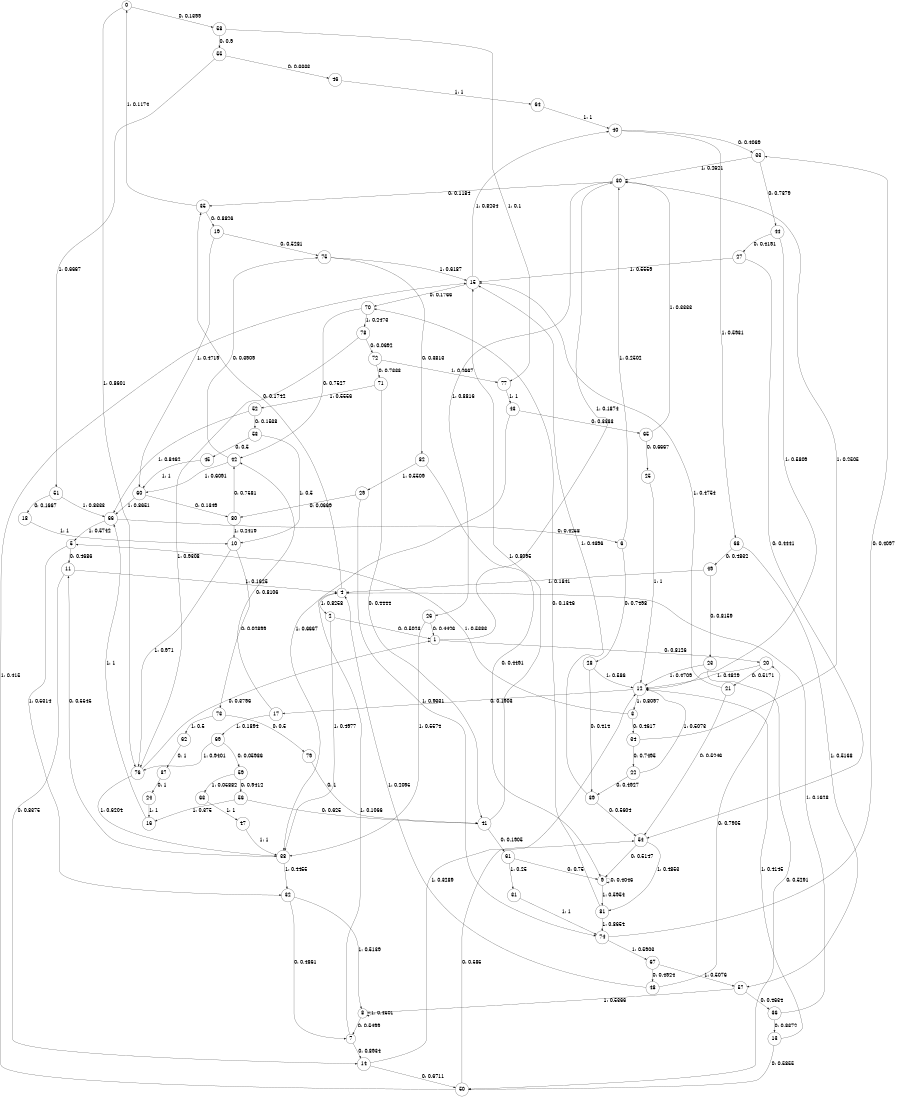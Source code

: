 digraph "ch1concat_phase3_L10" {
size = "6,8.5";
ratio = "fill";
node [shape = circle];
node [fontsize = 24];
edge [fontsize = 24];
0 -> 58 [label = "0: 0.1399   "];
0 -> 76 [label = "1: 0.8601   "];
1 -> 20 [label = "0: 0.8126   "];
1 -> 30 [label = "1: 0.1874   "];
2 -> 1 [label = "0: 0.5023   "];
2 -> 38 [label = "1: 0.4977   "];
3 -> 34 [label = "0: 0.4617   "];
3 -> 5 [label = "1: 0.5383   "];
4 -> 35 [label = "0: 0.1742   "];
4 -> 2 [label = "1: 0.8258   "];
5 -> 11 [label = "0: 0.4686   "];
5 -> 32 [label = "1: 0.5314   "];
6 -> 28 [label = "0: 0.7498   "];
6 -> 30 [label = "1: 0.2502   "];
7 -> 14 [label = "0: 0.8934   "];
7 -> 4 [label = "1: 0.1066   "];
8 -> 7 [label = "0: 0.5499   "];
8 -> 8 [label = "1: 0.4501   "];
9 -> 9 [label = "0: 0.4046   "];
9 -> 81 [label = "1: 0.5954   "];
10 -> 73 [label = "0: 0.02899  "];
10 -> 76 [label = "1: 0.971    "];
11 -> 14 [label = "0: 0.8375   "];
11 -> 4 [label = "1: 0.1625   "];
12 -> 17 [label = "0: 0.1903   "];
12 -> 3 [label = "1: 0.8097   "];
13 -> 50 [label = "0: 0.5855   "];
13 -> 12 [label = "1: 0.4145   "];
14 -> 50 [label = "0: 0.6711   "];
14 -> 12 [label = "1: 0.3289   "];
15 -> 70 [label = "0: 0.1766   "];
15 -> 40 [label = "1: 0.8234   "];
16 -> 66 [label = "1: 1        "];
17 -> 42 [label = "0: 0.8106   "];
17 -> 69 [label = "1: 0.1894   "];
18 -> 10 [label = "1: 1        "];
19 -> 75 [label = "0: 0.5281   "];
19 -> 60 [label = "1: 0.4719   "];
20 -> 21 [label = "0: 0.5171   "];
20 -> 12 [label = "1: 0.4829   "];
21 -> 54 [label = "0: 0.5246   "];
21 -> 15 [label = "1: 0.4754   "];
22 -> 39 [label = "0: 0.4927   "];
22 -> 12 [label = "1: 0.5073   "];
23 -> 50 [label = "0: 0.5291   "];
23 -> 12 [label = "1: 0.4709   "];
24 -> 16 [label = "1: 1        "];
25 -> 12 [label = "1: 1        "];
26 -> 1 [label = "0: 0.4426   "];
26 -> 38 [label = "1: 0.5574   "];
27 -> 54 [label = "0: 0.4441   "];
27 -> 15 [label = "1: 0.5559   "];
28 -> 39 [label = "0: 0.414    "];
28 -> 12 [label = "1: 0.586    "];
29 -> 80 [label = "0: 0.0669   "];
29 -> 74 [label = "1: 0.9331   "];
30 -> 35 [label = "0: 0.1184   "];
30 -> 26 [label = "1: 0.8816   "];
31 -> 74 [label = "1: 1        "];
32 -> 7 [label = "0: 0.4861   "];
32 -> 8 [label = "1: 0.5139   "];
33 -> 44 [label = "0: 0.7379   "];
33 -> 30 [label = "1: 0.2621   "];
34 -> 22 [label = "0: 0.7495   "];
34 -> 30 [label = "1: 0.2505   "];
35 -> 19 [label = "0: 0.8826   "];
35 -> 0 [label = "1: 0.1174   "];
36 -> 13 [label = "0: 0.8372   "];
36 -> 4 [label = "1: 0.1628   "];
37 -> 24 [label = "0: 1        "];
38 -> 11 [label = "0: 0.5545   "];
38 -> 32 [label = "1: 0.4455   "];
39 -> 54 [label = "0: 0.5604   "];
39 -> 15 [label = "1: 0.4396   "];
40 -> 33 [label = "0: 0.4069   "];
40 -> 68 [label = "1: 0.5931   "];
41 -> 61 [label = "0: 0.1905   "];
41 -> 15 [label = "1: 0.8095   "];
42 -> 75 [label = "0: 0.3909   "];
42 -> 60 [label = "1: 0.6091   "];
43 -> 65 [label = "0: 0.3333   "];
43 -> 38 [label = "1: 0.6667   "];
44 -> 27 [label = "0: 0.4191   "];
44 -> 12 [label = "1: 0.5809   "];
45 -> 60 [label = "1: 1        "];
46 -> 64 [label = "1: 1        "];
47 -> 38 [label = "1: 1        "];
48 -> 20 [label = "0: 0.7905   "];
48 -> 4 [label = "1: 0.2095   "];
49 -> 23 [label = "0: 0.8159   "];
49 -> 4 [label = "1: 0.1841   "];
50 -> 54 [label = "0: 0.585    "];
50 -> 15 [label = "1: 0.415    "];
51 -> 18 [label = "0: 0.1667   "];
51 -> 66 [label = "1: 0.8333   "];
52 -> 53 [label = "0: 0.1538   "];
52 -> 66 [label = "1: 0.8462   "];
53 -> 45 [label = "0: 0.5      "];
53 -> 10 [label = "1: 0.5      "];
54 -> 9 [label = "0: 0.5147   "];
54 -> 81 [label = "1: 0.4853   "];
55 -> 46 [label = "0: 0.3333   "];
55 -> 51 [label = "1: 0.6667   "];
56 -> 41 [label = "0: 0.625    "];
56 -> 16 [label = "1: 0.375    "];
57 -> 36 [label = "0: 0.4634   "];
57 -> 8 [label = "1: 0.5366   "];
58 -> 55 [label = "0: 0.9      "];
58 -> 77 [label = "1: 0.1      "];
59 -> 56 [label = "0: 0.9412   "];
59 -> 63 [label = "1: 0.05882  "];
60 -> 80 [label = "0: 0.1349   "];
60 -> 66 [label = "1: 0.8651   "];
61 -> 9 [label = "0: 0.75     "];
61 -> 31 [label = "1: 0.25     "];
62 -> 37 [label = "0: 1        "];
63 -> 47 [label = "1: 1        "];
64 -> 40 [label = "1: 1        "];
65 -> 25 [label = "0: 0.6667   "];
65 -> 30 [label = "1: 0.3333   "];
66 -> 6 [label = "0: 0.4258   "];
66 -> 5 [label = "1: 0.5742   "];
67 -> 48 [label = "0: 0.4924   "];
67 -> 57 [label = "1: 0.5076   "];
68 -> 49 [label = "0: 0.4832   "];
68 -> 57 [label = "1: 0.5168   "];
69 -> 59 [label = "0: 0.05986  "];
69 -> 76 [label = "1: 0.9401   "];
70 -> 42 [label = "0: 0.7527   "];
70 -> 78 [label = "1: 0.2473   "];
71 -> 41 [label = "0: 0.4444   "];
71 -> 52 [label = "1: 0.5556   "];
72 -> 71 [label = "0: 0.7333   "];
72 -> 77 [label = "1: 0.2667   "];
73 -> 79 [label = "0: 0.5      "];
73 -> 62 [label = "1: 0.5      "];
74 -> 33 [label = "0: 0.4097   "];
74 -> 67 [label = "1: 0.5903   "];
75 -> 82 [label = "0: 0.3813   "];
75 -> 15 [label = "1: 0.6187   "];
76 -> 1 [label = "0: 0.3796   "];
76 -> 38 [label = "1: 0.6204   "];
77 -> 43 [label = "1: 1        "];
78 -> 72 [label = "0: 0.0692   "];
78 -> 76 [label = "1: 0.9308   "];
79 -> 41 [label = "0: 1        "];
80 -> 42 [label = "0: 0.7581   "];
80 -> 10 [label = "1: 0.2419   "];
81 -> 70 [label = "0: 0.1346   "];
81 -> 74 [label = "1: 0.8654   "];
82 -> 9 [label = "0: 0.4491   "];
82 -> 29 [label = "1: 0.5509   "];
}